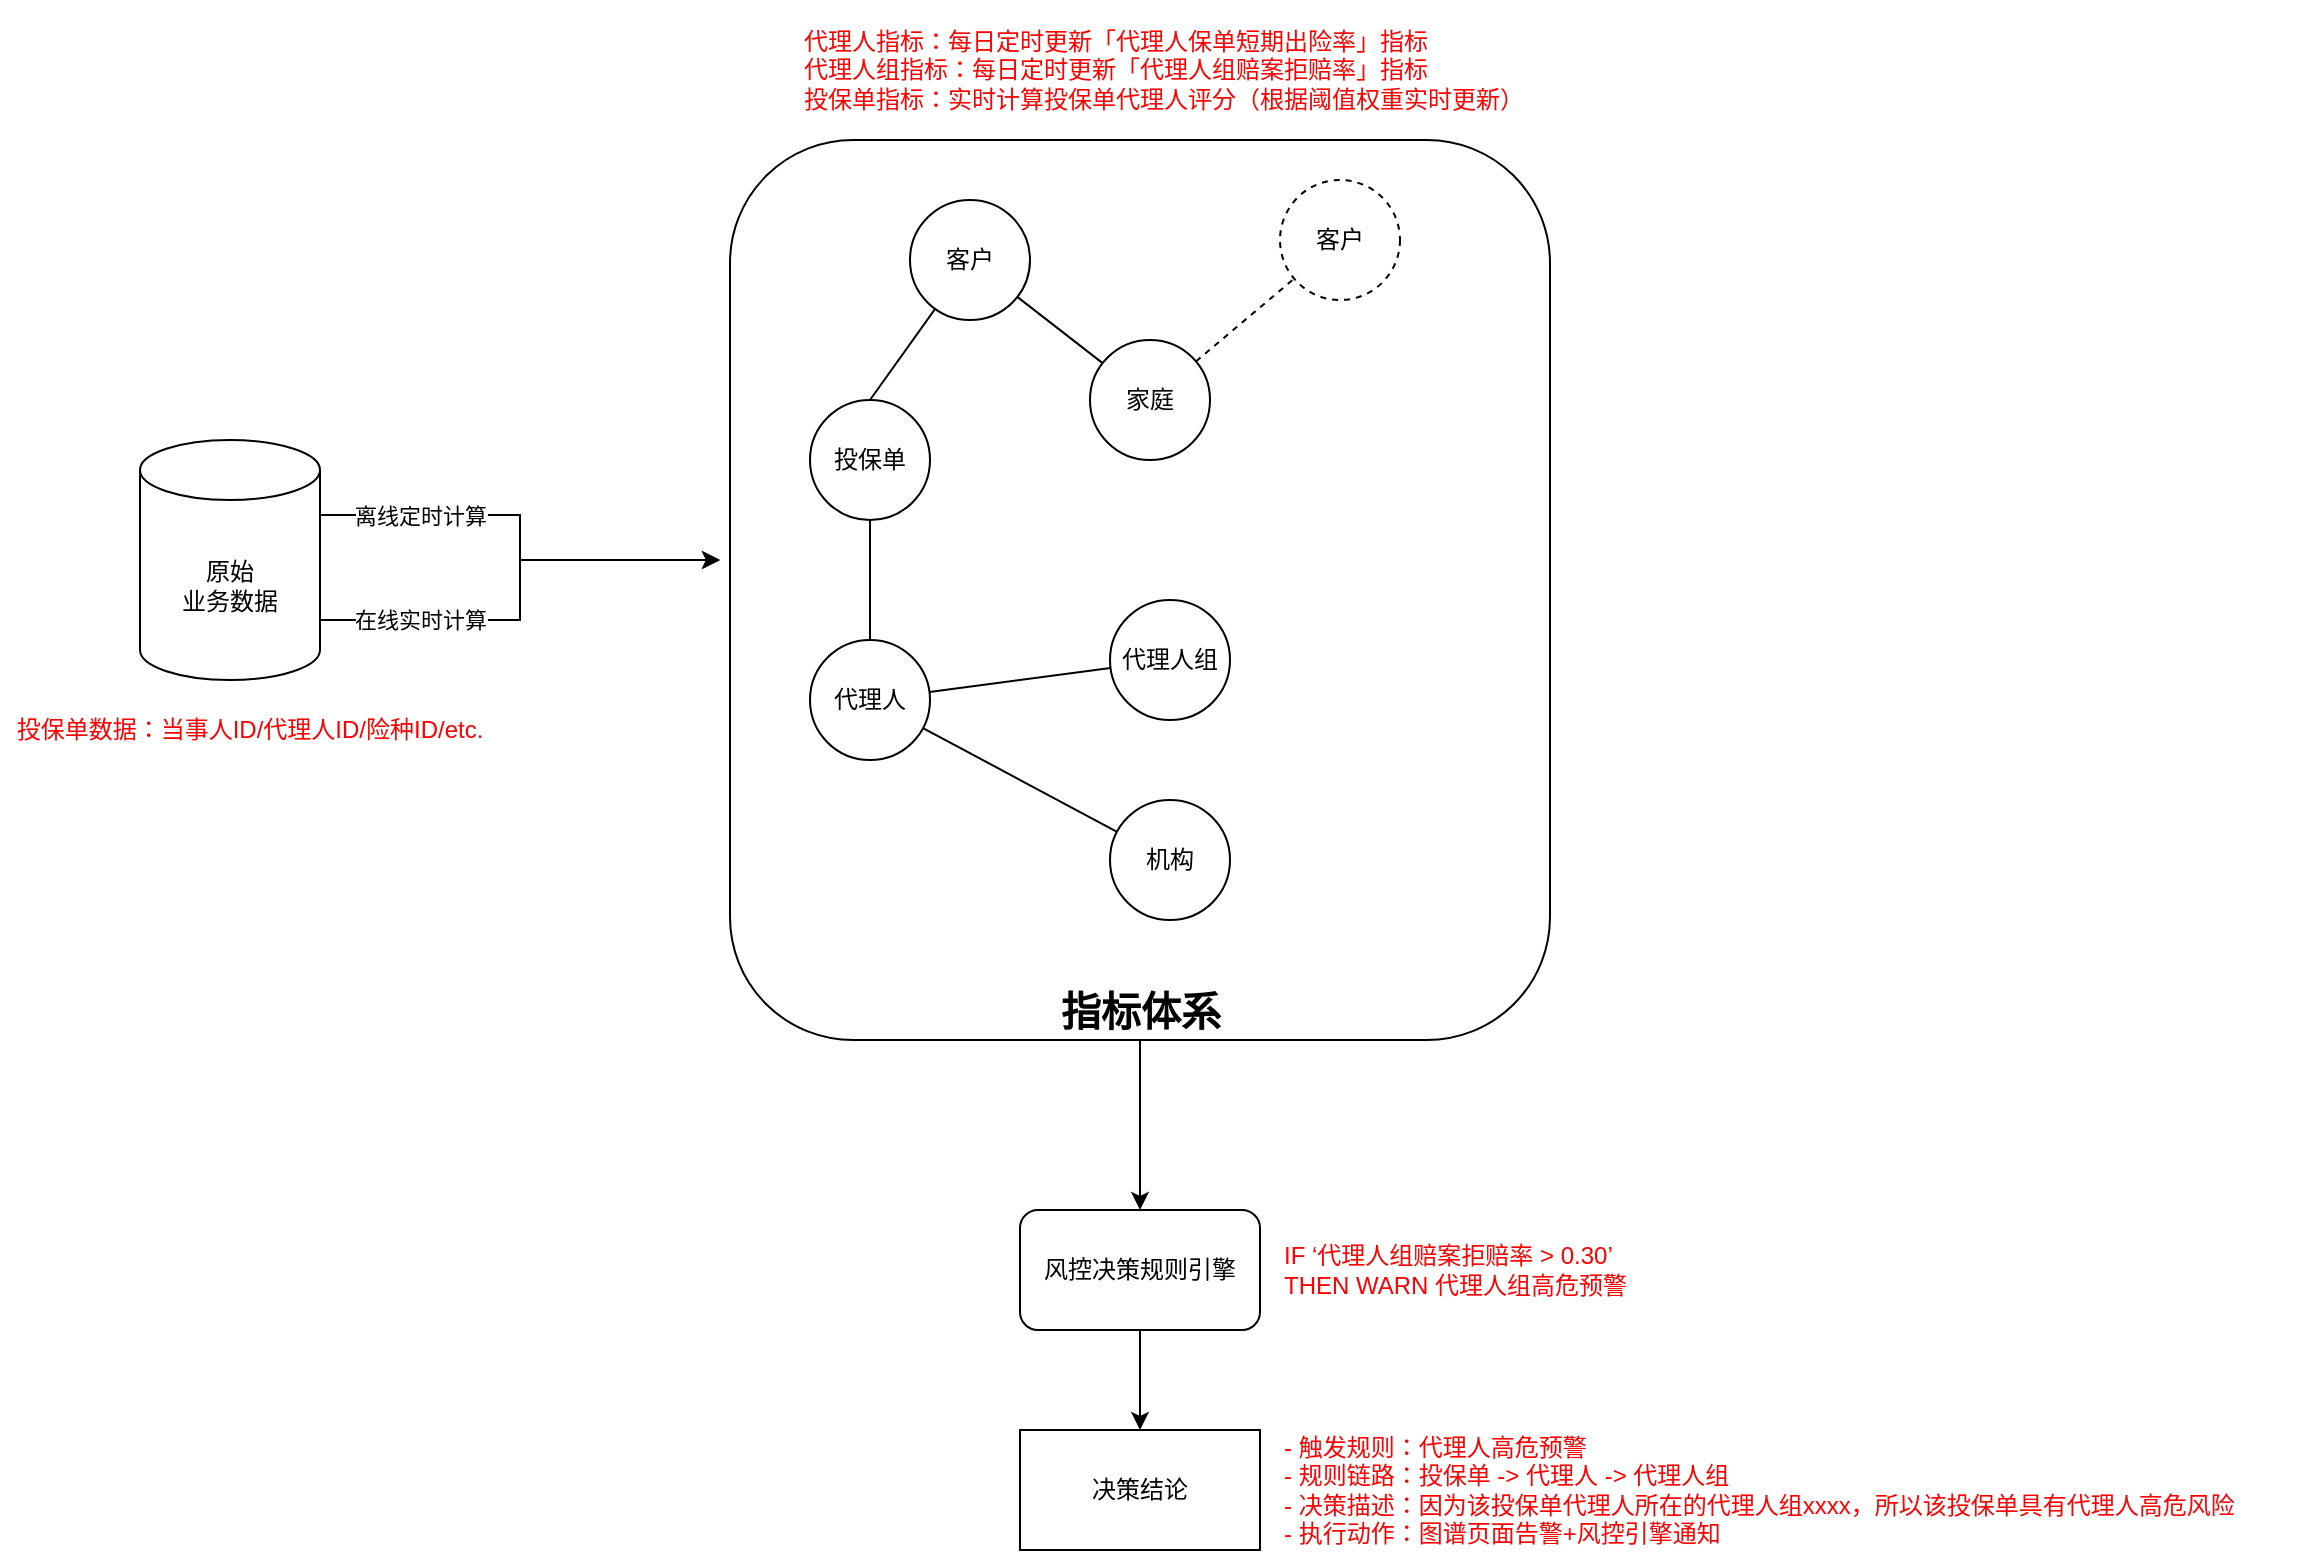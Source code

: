 <mxfile version="23.0.2" type="github">
  <diagram name="Page-1" id="p5EWYLDp4G2Gur9emjvL">
    <mxGraphModel dx="2924" dy="1146" grid="1" gridSize="10" guides="1" tooltips="1" connect="1" arrows="1" fold="1" page="1" pageScale="1" pageWidth="850" pageHeight="1100" math="0" shadow="0">
      <root>
        <mxCell id="0" />
        <mxCell id="1" parent="0" />
        <mxCell id="O8SbvKC6dIHrcanPdvxR-3" style="edgeStyle=orthogonalEdgeStyle;rounded=0;orthogonalLoop=1;jettySize=auto;html=1;exitX=1;exitY=0;exitDx=0;exitDy=37.5;exitPerimeter=0;" parent="1" source="O8SbvKC6dIHrcanPdvxR-1" edge="1">
          <mxGeometry relative="1" as="geometry">
            <mxPoint x="10" y="330" as="targetPoint" />
            <Array as="points">
              <mxPoint x="-90" y="308" />
              <mxPoint x="-90" y="330" />
            </Array>
          </mxGeometry>
        </mxCell>
        <mxCell id="O8SbvKC6dIHrcanPdvxR-4" value="离线定时计算" style="edgeLabel;html=1;align=center;verticalAlign=middle;resizable=0;points=[];" parent="O8SbvKC6dIHrcanPdvxR-3" vertex="1" connectable="0">
          <mxGeometry x="-0.24" y="-2" relative="1" as="geometry">
            <mxPoint x="-35" y="-2" as="offset" />
          </mxGeometry>
        </mxCell>
        <mxCell id="O8SbvKC6dIHrcanPdvxR-5" style="edgeStyle=orthogonalEdgeStyle;rounded=0;orthogonalLoop=1;jettySize=auto;html=1;entryX=0;entryY=0.5;entryDx=0;entryDy=0;" parent="1" source="O8SbvKC6dIHrcanPdvxR-1" edge="1">
          <mxGeometry relative="1" as="geometry">
            <mxPoint x="10" y="330" as="targetPoint" />
            <Array as="points">
              <mxPoint x="-90" y="360" />
              <mxPoint x="-90" y="330" />
            </Array>
          </mxGeometry>
        </mxCell>
        <mxCell id="O8SbvKC6dIHrcanPdvxR-6" value="在线实时计算" style="edgeLabel;html=1;align=center;verticalAlign=middle;resizable=0;points=[];" parent="O8SbvKC6dIHrcanPdvxR-5" vertex="1" connectable="0">
          <mxGeometry x="-0.678" y="1" relative="1" as="geometry">
            <mxPoint x="13" y="1" as="offset" />
          </mxGeometry>
        </mxCell>
        <mxCell id="O8SbvKC6dIHrcanPdvxR-1" value="原始&lt;br&gt;业务数据" style="shape=cylinder3;whiteSpace=wrap;html=1;boundedLbl=1;backgroundOutline=1;size=15;" parent="1" vertex="1">
          <mxGeometry x="-280" y="270" width="90" height="120" as="geometry" />
        </mxCell>
        <mxCell id="O8SbvKC6dIHrcanPdvxR-27" value="" style="group" parent="1" vertex="1" connectable="0">
          <mxGeometry x="15" y="120" width="410" height="450" as="geometry" />
        </mxCell>
        <mxCell id="O8SbvKC6dIHrcanPdvxR-25" value="" style="rounded=1;whiteSpace=wrap;html=1;fillColor=none;" parent="O8SbvKC6dIHrcanPdvxR-27" vertex="1">
          <mxGeometry width="410" height="450" as="geometry" />
        </mxCell>
        <mxCell id="O8SbvKC6dIHrcanPdvxR-10" value="投保单" style="ellipse;whiteSpace=wrap;html=1;aspect=fixed;" parent="O8SbvKC6dIHrcanPdvxR-27" vertex="1">
          <mxGeometry x="40" y="130" width="60" height="60" as="geometry" />
        </mxCell>
        <mxCell id="O8SbvKC6dIHrcanPdvxR-18" style="rounded=0;orthogonalLoop=1;jettySize=auto;html=1;entryX=0.5;entryY=0;entryDx=0;entryDy=0;endArrow=none;endFill=0;" parent="O8SbvKC6dIHrcanPdvxR-27" source="O8SbvKC6dIHrcanPdvxR-11" target="O8SbvKC6dIHrcanPdvxR-10" edge="1">
          <mxGeometry relative="1" as="geometry" />
        </mxCell>
        <mxCell id="O8SbvKC6dIHrcanPdvxR-11" value="客户" style="ellipse;whiteSpace=wrap;html=1;aspect=fixed;" parent="O8SbvKC6dIHrcanPdvxR-27" vertex="1">
          <mxGeometry x="90" y="30" width="60" height="60" as="geometry" />
        </mxCell>
        <mxCell id="O8SbvKC6dIHrcanPdvxR-12" value="代理人" style="ellipse;whiteSpace=wrap;html=1;aspect=fixed;" parent="O8SbvKC6dIHrcanPdvxR-27" vertex="1">
          <mxGeometry x="40" y="250" width="60" height="60" as="geometry" />
        </mxCell>
        <mxCell id="O8SbvKC6dIHrcanPdvxR-19" style="rounded=0;orthogonalLoop=1;jettySize=auto;html=1;endArrow=none;endFill=0;" parent="O8SbvKC6dIHrcanPdvxR-27" source="O8SbvKC6dIHrcanPdvxR-10" target="O8SbvKC6dIHrcanPdvxR-12" edge="1">
          <mxGeometry relative="1" as="geometry" />
        </mxCell>
        <mxCell id="O8SbvKC6dIHrcanPdvxR-13" value="代理人组" style="ellipse;whiteSpace=wrap;html=1;aspect=fixed;" parent="O8SbvKC6dIHrcanPdvxR-27" vertex="1">
          <mxGeometry x="190" y="230" width="60" height="60" as="geometry" />
        </mxCell>
        <mxCell id="O8SbvKC6dIHrcanPdvxR-20" style="rounded=0;orthogonalLoop=1;jettySize=auto;html=1;endArrow=none;endFill=0;" parent="O8SbvKC6dIHrcanPdvxR-27" source="O8SbvKC6dIHrcanPdvxR-12" target="O8SbvKC6dIHrcanPdvxR-13" edge="1">
          <mxGeometry relative="1" as="geometry" />
        </mxCell>
        <mxCell id="O8SbvKC6dIHrcanPdvxR-15" value="家庭" style="ellipse;whiteSpace=wrap;html=1;aspect=fixed;" parent="O8SbvKC6dIHrcanPdvxR-27" vertex="1">
          <mxGeometry x="180" y="100" width="60" height="60" as="geometry" />
        </mxCell>
        <mxCell id="O8SbvKC6dIHrcanPdvxR-16" style="rounded=0;orthogonalLoop=1;jettySize=auto;html=1;endArrow=none;endFill=0;" parent="O8SbvKC6dIHrcanPdvxR-27" source="O8SbvKC6dIHrcanPdvxR-11" target="O8SbvKC6dIHrcanPdvxR-15" edge="1">
          <mxGeometry relative="1" as="geometry" />
        </mxCell>
        <mxCell id="O8SbvKC6dIHrcanPdvxR-21" value="机构" style="ellipse;whiteSpace=wrap;html=1;aspect=fixed;" parent="O8SbvKC6dIHrcanPdvxR-27" vertex="1">
          <mxGeometry x="190" y="330" width="60" height="60" as="geometry" />
        </mxCell>
        <mxCell id="O8SbvKC6dIHrcanPdvxR-24" style="rounded=0;orthogonalLoop=1;jettySize=auto;html=1;endArrow=none;endFill=0;" parent="O8SbvKC6dIHrcanPdvxR-27" source="O8SbvKC6dIHrcanPdvxR-12" target="O8SbvKC6dIHrcanPdvxR-21" edge="1">
          <mxGeometry relative="1" as="geometry" />
        </mxCell>
        <mxCell id="O8SbvKC6dIHrcanPdvxR-22" value="客户" style="ellipse;whiteSpace=wrap;html=1;aspect=fixed;dashed=1;" parent="O8SbvKC6dIHrcanPdvxR-27" vertex="1">
          <mxGeometry x="275" y="20" width="60" height="60" as="geometry" />
        </mxCell>
        <mxCell id="O8SbvKC6dIHrcanPdvxR-23" style="rounded=0;orthogonalLoop=1;jettySize=auto;html=1;endArrow=none;endFill=0;dashed=1;" parent="O8SbvKC6dIHrcanPdvxR-27" source="O8SbvKC6dIHrcanPdvxR-15" target="O8SbvKC6dIHrcanPdvxR-22" edge="1">
          <mxGeometry relative="1" as="geometry" />
        </mxCell>
        <mxCell id="O8SbvKC6dIHrcanPdvxR-26" value="&lt;b&gt;指标体系&lt;/b&gt;" style="text;html=1;strokeColor=none;fillColor=none;align=center;verticalAlign=middle;whiteSpace=wrap;rounded=0;fontSize=20;" parent="O8SbvKC6dIHrcanPdvxR-27" vertex="1">
          <mxGeometry x="147.5" y="420" width="115" height="30" as="geometry" />
        </mxCell>
        <mxCell id="O8SbvKC6dIHrcanPdvxR-55" style="edgeStyle=orthogonalEdgeStyle;rounded=0;orthogonalLoop=1;jettySize=auto;html=1;entryX=0.5;entryY=0;entryDx=0;entryDy=0;" parent="1" source="O8SbvKC6dIHrcanPdvxR-47" target="O8SbvKC6dIHrcanPdvxR-54" edge="1">
          <mxGeometry relative="1" as="geometry" />
        </mxCell>
        <mxCell id="O8SbvKC6dIHrcanPdvxR-47" value="风控决策规则引擎" style="rounded=1;whiteSpace=wrap;html=1;" parent="1" vertex="1">
          <mxGeometry x="160" y="655" width="120" height="60" as="geometry" />
        </mxCell>
        <mxCell id="O8SbvKC6dIHrcanPdvxR-54" value="决策结论" style="rounded=0;whiteSpace=wrap;html=1;" parent="1" vertex="1">
          <mxGeometry x="160" y="765" width="120" height="60" as="geometry" />
        </mxCell>
        <mxCell id="O8SbvKC6dIHrcanPdvxR-56" value="&lt;font color=&quot;#ff0000&quot;&gt;- 触发规则：代理人高危预警&lt;br&gt;- 规则链路：投保单 -&amp;gt; 代理人 -&amp;gt; 代理人组&lt;br&gt;- 决策描述：因为该投保单代理人所在的代理人组xxxx，所以该投保单具有代理人高危风险&lt;br&gt;- 执行动作：图谱页面告警+风控引擎通知&lt;/font&gt;" style="text;html=1;strokeColor=none;fillColor=none;align=left;verticalAlign=middle;whiteSpace=wrap;rounded=0;" parent="1" vertex="1">
          <mxGeometry x="290" y="760" width="520" height="70" as="geometry" />
        </mxCell>
        <mxCell id="O8SbvKC6dIHrcanPdvxR-57" value="投保单数据：当事人ID/代理人ID/险种ID/etc." style="text;html=1;strokeColor=none;fillColor=none;align=center;verticalAlign=middle;whiteSpace=wrap;rounded=0;fontColor=#FF0000;" parent="1" vertex="1">
          <mxGeometry x="-350" y="400" width="250" height="30" as="geometry" />
        </mxCell>
        <mxCell id="O8SbvKC6dIHrcanPdvxR-59" value="代理人指标：每日定时更新「代理人保单短期出险率」指标&lt;br&gt;代理人组指标：每日定时更新「代理人组赔案拒赔率」指标&lt;br&gt;投保单指标：实时计算投保单代理人评分（根据阈值权重实时更新）" style="text;html=1;strokeColor=none;fillColor=none;align=left;verticalAlign=middle;whiteSpace=wrap;rounded=0;fontColor=#FF0000;" parent="1" vertex="1">
          <mxGeometry x="50" y="50" width="370" height="70" as="geometry" />
        </mxCell>
        <mxCell id="O8SbvKC6dIHrcanPdvxR-61" value="IF &lt;span style=&quot;background-color: initial;&quot;&gt;‘代理人组赔案拒赔率 &amp;gt; 0.30’&lt;br&gt;THEN WARN 代理人组高危预警&lt;br&gt;&lt;/span&gt;" style="text;html=1;strokeColor=none;fillColor=none;align=left;verticalAlign=middle;whiteSpace=wrap;rounded=0;fontColor=#FF0000;" parent="1" vertex="1">
          <mxGeometry x="290" y="660" width="210" height="50" as="geometry" />
        </mxCell>
        <mxCell id="5NwIzXvBVCv3WSua6JrR-1" style="edgeStyle=orthogonalEdgeStyle;rounded=0;orthogonalLoop=1;jettySize=auto;html=1;" edge="1" parent="1" source="O8SbvKC6dIHrcanPdvxR-25" target="O8SbvKC6dIHrcanPdvxR-47">
          <mxGeometry relative="1" as="geometry" />
        </mxCell>
      </root>
    </mxGraphModel>
  </diagram>
</mxfile>
